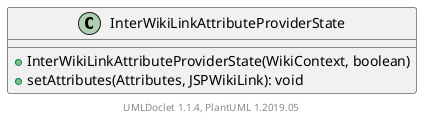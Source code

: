 @startuml

    class InterWikiLinkAttributeProviderState [[InterWikiLinkAttributeProviderState.html]] {
        +InterWikiLinkAttributeProviderState(WikiContext, boolean)
        +setAttributes(Attributes, JSPWikiLink): void
    }


    center footer UMLDoclet 1.1.4, PlantUML 1.2019.05
@enduml
